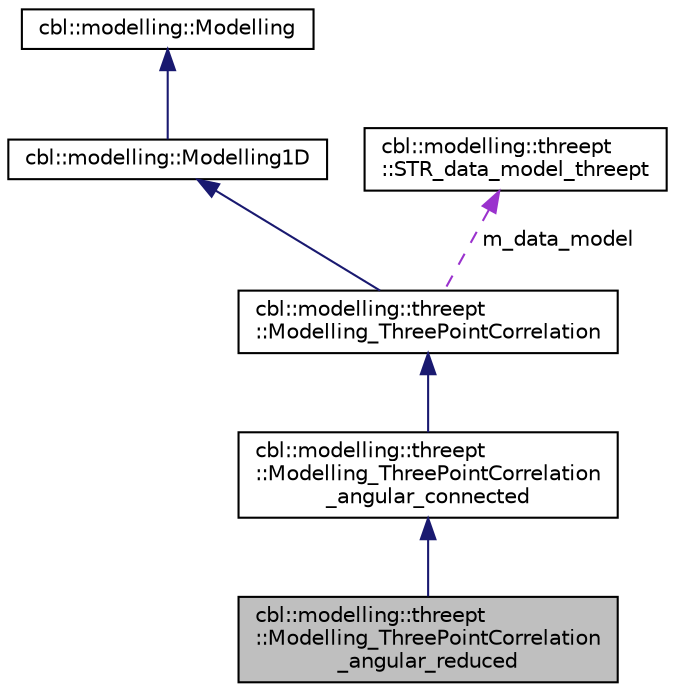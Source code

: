 digraph "cbl::modelling::threept::Modelling_ThreePointCorrelation_angular_reduced"
{
  edge [fontname="Helvetica",fontsize="10",labelfontname="Helvetica",labelfontsize="10"];
  node [fontname="Helvetica",fontsize="10",shape=record];
  Node5 [label="cbl::modelling::threept\l::Modelling_ThreePointCorrelation\l_angular_reduced",height=0.2,width=0.4,color="black", fillcolor="grey75", style="filled", fontcolor="black"];
  Node6 -> Node5 [dir="back",color="midnightblue",fontsize="10",style="solid",fontname="Helvetica"];
  Node6 [label="cbl::modelling::threept\l::Modelling_ThreePointCorrelation\l_angular_connected",height=0.2,width=0.4,color="black", fillcolor="white", style="filled",URL="$d3/d7f/classcbl_1_1modelling_1_1threept_1_1Modelling__ThreePointCorrelation__angular__connected.html",tooltip="The class Modelling_ThreePointCorrelation_angular_connected. "];
  Node7 -> Node6 [dir="back",color="midnightblue",fontsize="10",style="solid",fontname="Helvetica"];
  Node7 [label="cbl::modelling::threept\l::Modelling_ThreePointCorrelation",height=0.2,width=0.4,color="black", fillcolor="white", style="filled",URL="$d3/d4f/classcbl_1_1modelling_1_1threept_1_1Modelling__ThreePointCorrelation.html",tooltip="The class Modelling_ThreePointCorrelation. "];
  Node8 -> Node7 [dir="back",color="midnightblue",fontsize="10",style="solid",fontname="Helvetica"];
  Node8 [label="cbl::modelling::Modelling1D",height=0.2,width=0.4,color="black", fillcolor="white", style="filled",URL="$d3/d42/classcbl_1_1modelling_1_1Modelling1D.html",tooltip="The class Modelling1D. "];
  Node9 -> Node8 [dir="back",color="midnightblue",fontsize="10",style="solid",fontname="Helvetica"];
  Node9 [label="cbl::modelling::Modelling",height=0.2,width=0.4,color="black", fillcolor="white", style="filled",URL="$de/ddc/classcbl_1_1modelling_1_1Modelling.html",tooltip="The class Modelling. "];
  Node10 -> Node7 [dir="back",color="darkorchid3",fontsize="10",style="dashed",label=" m_data_model" ,fontname="Helvetica"];
  Node10 [label="cbl::modelling::threept\l::STR_data_model_threept",height=0.2,width=0.4,color="black", fillcolor="white", style="filled",URL="$dd/d2b/structcbl_1_1modelling_1_1threept_1_1STR__data__model__threept.html",tooltip="the structure STR_data_model_threept "];
}
